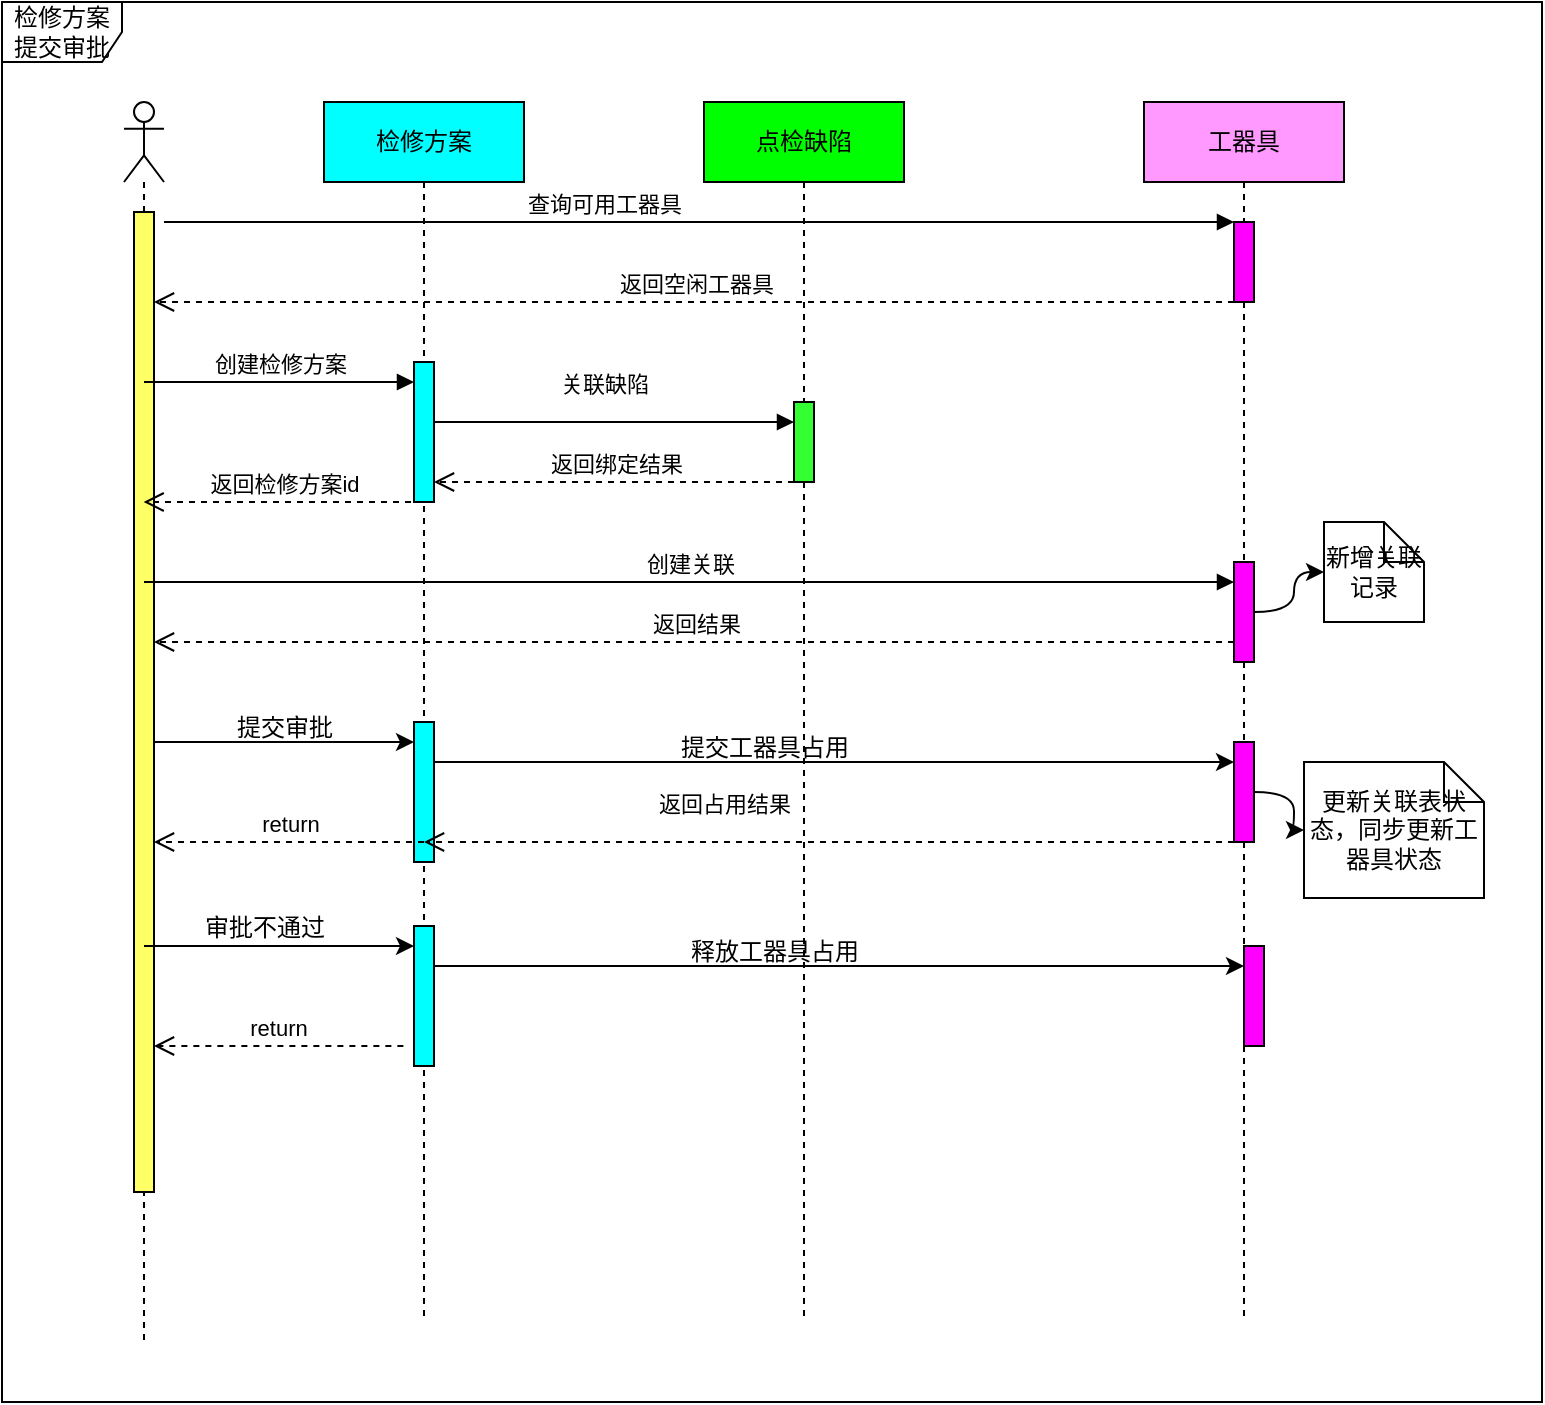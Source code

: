 <mxfile version="21.6.6" type="github">
  <diagram name="第 1 页" id="LS9TAyjhHWT86cu8HGGN">
    <mxGraphModel dx="989" dy="527" grid="1" gridSize="10" guides="1" tooltips="1" connect="1" arrows="1" fold="1" page="1" pageScale="1" pageWidth="827" pageHeight="1169" math="0" shadow="0">
      <root>
        <mxCell id="0" />
        <mxCell id="1" parent="0" />
        <mxCell id="Yu1JXXxfSo9A74xn88HE-2" value="检修方案提交审批" style="shape=umlFrame;whiteSpace=wrap;html=1;pointerEvents=0;" vertex="1" parent="1">
          <mxGeometry x="29" y="20" width="770" height="700" as="geometry" />
        </mxCell>
        <mxCell id="Yu1JXXxfSo9A74xn88HE-4" value="检修方案" style="shape=umlLifeline;perimeter=lifelinePerimeter;whiteSpace=wrap;html=1;container=1;dropTarget=0;collapsible=0;recursiveResize=0;outlineConnect=0;portConstraint=eastwest;newEdgeStyle={&quot;edgeStyle&quot;:&quot;elbowEdgeStyle&quot;,&quot;elbow&quot;:&quot;vertical&quot;,&quot;curved&quot;:0,&quot;rounded&quot;:0};fillColor=#00FFFF;" vertex="1" parent="1">
          <mxGeometry x="190" y="70" width="100" height="610" as="geometry" />
        </mxCell>
        <mxCell id="Yu1JXXxfSo9A74xn88HE-17" value="" style="html=1;points=[];perimeter=orthogonalPerimeter;outlineConnect=0;targetShapes=umlLifeline;portConstraint=eastwest;newEdgeStyle={&quot;edgeStyle&quot;:&quot;elbowEdgeStyle&quot;,&quot;elbow&quot;:&quot;vertical&quot;,&quot;curved&quot;:0,&quot;rounded&quot;:0};fillColor=#00FFFF;" vertex="1" parent="Yu1JXXxfSo9A74xn88HE-4">
          <mxGeometry x="45" y="130" width="10" height="70" as="geometry" />
        </mxCell>
        <mxCell id="Yu1JXXxfSo9A74xn88HE-25" value="" style="html=1;points=[];perimeter=orthogonalPerimeter;outlineConnect=0;targetShapes=umlLifeline;portConstraint=eastwest;newEdgeStyle={&quot;edgeStyle&quot;:&quot;elbowEdgeStyle&quot;,&quot;elbow&quot;:&quot;vertical&quot;,&quot;curved&quot;:0,&quot;rounded&quot;:0};fillColor=#00FFFF;" vertex="1" parent="Yu1JXXxfSo9A74xn88HE-4">
          <mxGeometry x="45" y="310" width="10" height="70" as="geometry" />
        </mxCell>
        <mxCell id="Yu1JXXxfSo9A74xn88HE-58" value="" style="html=1;points=[];perimeter=orthogonalPerimeter;outlineConnect=0;targetShapes=umlLifeline;portConstraint=eastwest;newEdgeStyle={&quot;edgeStyle&quot;:&quot;elbowEdgeStyle&quot;,&quot;elbow&quot;:&quot;vertical&quot;,&quot;curved&quot;:0,&quot;rounded&quot;:0};fillColor=#00FFFF;" vertex="1" parent="Yu1JXXxfSo9A74xn88HE-4">
          <mxGeometry x="45" y="412" width="10" height="70" as="geometry" />
        </mxCell>
        <mxCell id="Yu1JXXxfSo9A74xn88HE-5" value="点检缺陷" style="shape=umlLifeline;perimeter=lifelinePerimeter;whiteSpace=wrap;html=1;container=1;dropTarget=0;collapsible=0;recursiveResize=0;outlineConnect=0;portConstraint=eastwest;newEdgeStyle={&quot;edgeStyle&quot;:&quot;elbowEdgeStyle&quot;,&quot;elbow&quot;:&quot;vertical&quot;,&quot;curved&quot;:0,&quot;rounded&quot;:0};fillColor=#00FF00;" vertex="1" parent="1">
          <mxGeometry x="380" y="70" width="100" height="610" as="geometry" />
        </mxCell>
        <mxCell id="Yu1JXXxfSo9A74xn88HE-30" value="" style="html=1;points=[];perimeter=orthogonalPerimeter;outlineConnect=0;targetShapes=umlLifeline;portConstraint=eastwest;newEdgeStyle={&quot;edgeStyle&quot;:&quot;elbowEdgeStyle&quot;,&quot;elbow&quot;:&quot;vertical&quot;,&quot;curved&quot;:0,&quot;rounded&quot;:0};fillColor=#33FF33;" vertex="1" parent="Yu1JXXxfSo9A74xn88HE-5">
          <mxGeometry x="45" y="150" width="10" height="40" as="geometry" />
        </mxCell>
        <mxCell id="Yu1JXXxfSo9A74xn88HE-6" value="工器具" style="shape=umlLifeline;perimeter=lifelinePerimeter;whiteSpace=wrap;html=1;container=1;dropTarget=0;collapsible=0;recursiveResize=0;outlineConnect=0;portConstraint=eastwest;newEdgeStyle={&quot;edgeStyle&quot;:&quot;elbowEdgeStyle&quot;,&quot;elbow&quot;:&quot;vertical&quot;,&quot;curved&quot;:0,&quot;rounded&quot;:0};fillColor=#FF99FF;" vertex="1" parent="1">
          <mxGeometry x="600" y="70" width="100" height="610" as="geometry" />
        </mxCell>
        <mxCell id="Yu1JXXxfSo9A74xn88HE-9" value="" style="html=1;points=[];perimeter=orthogonalPerimeter;outlineConnect=0;targetShapes=umlLifeline;portConstraint=eastwest;newEdgeStyle={&quot;edgeStyle&quot;:&quot;elbowEdgeStyle&quot;,&quot;elbow&quot;:&quot;vertical&quot;,&quot;curved&quot;:0,&quot;rounded&quot;:0};fillColor=#FF00FF;" vertex="1" parent="Yu1JXXxfSo9A74xn88HE-6">
          <mxGeometry x="45" y="60" width="10" height="40" as="geometry" />
        </mxCell>
        <mxCell id="Yu1JXXxfSo9A74xn88HE-10" value="查询可用工器具" style="html=1;verticalAlign=bottom;endArrow=block;edgeStyle=elbowEdgeStyle;elbow=vertical;curved=0;rounded=0;" edge="1" target="Yu1JXXxfSo9A74xn88HE-9" parent="Yu1JXXxfSo9A74xn88HE-6">
          <mxGeometry x="-0.51" relative="1" as="geometry">
            <mxPoint x="-25" y="60" as="sourcePoint" />
            <Array as="points">
              <mxPoint x="-490" y="60" />
            </Array>
            <mxPoint as="offset" />
          </mxGeometry>
        </mxCell>
        <mxCell id="Yu1JXXxfSo9A74xn88HE-22" value="" style="html=1;points=[];perimeter=orthogonalPerimeter;outlineConnect=0;targetShapes=umlLifeline;portConstraint=eastwest;newEdgeStyle={&quot;edgeStyle&quot;:&quot;elbowEdgeStyle&quot;,&quot;elbow&quot;:&quot;vertical&quot;,&quot;curved&quot;:0,&quot;rounded&quot;:0};fillColor=#FF00FF;" vertex="1" parent="Yu1JXXxfSo9A74xn88HE-6">
          <mxGeometry x="45" y="230" width="10" height="50" as="geometry" />
        </mxCell>
        <mxCell id="Yu1JXXxfSo9A74xn88HE-33" value="" style="html=1;points=[];perimeter=orthogonalPerimeter;outlineConnect=0;targetShapes=umlLifeline;portConstraint=eastwest;newEdgeStyle={&quot;edgeStyle&quot;:&quot;elbowEdgeStyle&quot;,&quot;elbow&quot;:&quot;vertical&quot;,&quot;curved&quot;:0,&quot;rounded&quot;:0};fillColor=#FF00FF;" vertex="1" parent="Yu1JXXxfSo9A74xn88HE-6">
          <mxGeometry x="45" y="320" width="10" height="50" as="geometry" />
        </mxCell>
        <mxCell id="Yu1JXXxfSo9A74xn88HE-7" value="" style="shape=umlLifeline;perimeter=lifelinePerimeter;whiteSpace=wrap;html=1;container=1;dropTarget=0;collapsible=0;recursiveResize=0;outlineConnect=0;portConstraint=eastwest;newEdgeStyle={&quot;edgeStyle&quot;:&quot;elbowEdgeStyle&quot;,&quot;elbow&quot;:&quot;vertical&quot;,&quot;curved&quot;:0,&quot;rounded&quot;:0};participant=umlActor;" vertex="1" parent="1">
          <mxGeometry x="90" y="70" width="20" height="620" as="geometry" />
        </mxCell>
        <mxCell id="Yu1JXXxfSo9A74xn88HE-8" value="" style="html=1;points=[];perimeter=orthogonalPerimeter;outlineConnect=0;targetShapes=umlLifeline;portConstraint=eastwest;newEdgeStyle={&quot;edgeStyle&quot;:&quot;elbowEdgeStyle&quot;,&quot;elbow&quot;:&quot;vertical&quot;,&quot;curved&quot;:0,&quot;rounded&quot;:0};fillColor=#FFFF66;" vertex="1" parent="Yu1JXXxfSo9A74xn88HE-7">
          <mxGeometry x="5" y="55" width="10" height="490" as="geometry" />
        </mxCell>
        <mxCell id="Yu1JXXxfSo9A74xn88HE-11" value="返回空闲工器具" style="html=1;verticalAlign=bottom;endArrow=open;dashed=1;endSize=8;edgeStyle=elbowEdgeStyle;elbow=vertical;curved=0;rounded=0;" edge="1" source="Yu1JXXxfSo9A74xn88HE-9" parent="1" target="Yu1JXXxfSo9A74xn88HE-8">
          <mxGeometry x="-0.001" relative="1" as="geometry">
            <mxPoint x="480" y="205" as="targetPoint" />
            <mxPoint x="555.0" y="190.0" as="sourcePoint" />
            <Array as="points">
              <mxPoint x="610" y="170" />
              <mxPoint x="650" y="180" />
            </Array>
            <mxPoint as="offset" />
          </mxGeometry>
        </mxCell>
        <mxCell id="Yu1JXXxfSo9A74xn88HE-18" value="创建检修方案" style="html=1;verticalAlign=bottom;endArrow=block;edgeStyle=elbowEdgeStyle;elbow=vertical;curved=0;rounded=0;" edge="1" target="Yu1JXXxfSo9A74xn88HE-17" parent="1" source="Yu1JXXxfSo9A74xn88HE-7">
          <mxGeometry x="-0.0" relative="1" as="geometry">
            <mxPoint x="160" y="180" as="sourcePoint" />
            <Array as="points">
              <mxPoint x="180" y="210" />
              <mxPoint x="160" y="220" />
              <mxPoint x="173" y="230" />
            </Array>
            <mxPoint as="offset" />
          </mxGeometry>
        </mxCell>
        <mxCell id="Yu1JXXxfSo9A74xn88HE-21" value="返回检修方案id" style="html=1;verticalAlign=bottom;endArrow=open;dashed=1;endSize=8;edgeStyle=elbowEdgeStyle;elbow=vertical;curved=0;rounded=0;" edge="1" parent="1">
          <mxGeometry relative="1" as="geometry">
            <mxPoint x="239.5" y="269.999" as="sourcePoint" />
            <mxPoint x="99.81" y="269.999" as="targetPoint" />
          </mxGeometry>
        </mxCell>
        <mxCell id="Yu1JXXxfSo9A74xn88HE-23" value="创建关联" style="html=1;verticalAlign=bottom;endArrow=block;edgeStyle=elbowEdgeStyle;elbow=vertical;curved=0;rounded=0;" edge="1" target="Yu1JXXxfSo9A74xn88HE-22" parent="1" source="Yu1JXXxfSo9A74xn88HE-7">
          <mxGeometry relative="1" as="geometry">
            <mxPoint x="575" y="300" as="sourcePoint" />
            <Array as="points">
              <mxPoint x="460" y="310" />
            </Array>
          </mxGeometry>
        </mxCell>
        <mxCell id="Yu1JXXxfSo9A74xn88HE-24" value="返回结果" style="html=1;verticalAlign=bottom;endArrow=open;dashed=1;endSize=8;edgeStyle=elbowEdgeStyle;elbow=vertical;curved=0;rounded=0;" edge="1" source="Yu1JXXxfSo9A74xn88HE-22" parent="1" target="Yu1JXXxfSo9A74xn88HE-8">
          <mxGeometry x="-0.001" relative="1" as="geometry">
            <mxPoint x="575" y="375" as="targetPoint" />
            <Array as="points">
              <mxPoint x="430" y="340" />
              <mxPoint x="480" y="370" />
              <mxPoint x="510" y="310" />
            </Array>
            <mxPoint as="offset" />
          </mxGeometry>
        </mxCell>
        <mxCell id="Yu1JXXxfSo9A74xn88HE-27" style="edgeStyle=elbowEdgeStyle;rounded=0;orthogonalLoop=1;jettySize=auto;html=1;elbow=vertical;curved=0;" edge="1" parent="1" source="Yu1JXXxfSo9A74xn88HE-8" target="Yu1JXXxfSo9A74xn88HE-25">
          <mxGeometry relative="1" as="geometry">
            <Array as="points">
              <mxPoint x="180" y="390" />
            </Array>
          </mxGeometry>
        </mxCell>
        <mxCell id="Yu1JXXxfSo9A74xn88HE-28" value="提交审批" style="text;html=1;align=center;verticalAlign=middle;resizable=0;points=[];autosize=1;strokeColor=none;fillColor=none;" vertex="1" parent="1">
          <mxGeometry x="135" y="368" width="70" height="30" as="geometry" />
        </mxCell>
        <mxCell id="Yu1JXXxfSo9A74xn88HE-32" value="返回绑定结果" style="html=1;verticalAlign=bottom;endArrow=open;dashed=1;endSize=8;edgeStyle=elbowEdgeStyle;elbow=vertical;curved=0;rounded=0;" edge="1" source="Yu1JXXxfSo9A74xn88HE-30" parent="1" target="Yu1JXXxfSo9A74xn88HE-17">
          <mxGeometry x="-0.004" relative="1" as="geometry">
            <mxPoint x="355" y="295" as="targetPoint" />
            <Array as="points">
              <mxPoint x="335" y="260" />
            </Array>
            <mxPoint as="offset" />
          </mxGeometry>
        </mxCell>
        <mxCell id="Yu1JXXxfSo9A74xn88HE-31" value="关联缺陷" style="html=1;verticalAlign=bottom;endArrow=block;edgeStyle=elbowEdgeStyle;elbow=vertical;curved=0;rounded=0;" edge="1" target="Yu1JXXxfSo9A74xn88HE-30" parent="1" source="Yu1JXXxfSo9A74xn88HE-17">
          <mxGeometry x="-0.056" y="10" relative="1" as="geometry">
            <mxPoint x="355" y="220" as="sourcePoint" />
            <Array as="points">
              <mxPoint x="340" y="230" />
            </Array>
            <mxPoint as="offset" />
          </mxGeometry>
        </mxCell>
        <mxCell id="Yu1JXXxfSo9A74xn88HE-34" style="edgeStyle=elbowEdgeStyle;rounded=0;orthogonalLoop=1;jettySize=auto;html=1;elbow=vertical;curved=0;" edge="1" parent="1" source="Yu1JXXxfSo9A74xn88HE-25" target="Yu1JXXxfSo9A74xn88HE-33">
          <mxGeometry relative="1" as="geometry">
            <Array as="points">
              <mxPoint x="540" y="400" />
            </Array>
          </mxGeometry>
        </mxCell>
        <mxCell id="Yu1JXXxfSo9A74xn88HE-35" value="提交工器具占用" style="text;html=1;align=center;verticalAlign=middle;resizable=0;points=[];autosize=1;strokeColor=none;fillColor=none;" vertex="1" parent="1">
          <mxGeometry x="355" y="378" width="110" height="30" as="geometry" />
        </mxCell>
        <mxCell id="Yu1JXXxfSo9A74xn88HE-37" value="返回占用结果" style="html=1;verticalAlign=bottom;endArrow=open;dashed=1;endSize=8;edgeStyle=elbowEdgeStyle;elbow=vertical;curved=0;rounded=0;" edge="1" parent="1" source="Yu1JXXxfSo9A74xn88HE-33" target="Yu1JXXxfSo9A74xn88HE-4">
          <mxGeometry x="0.259" y="-10" relative="1" as="geometry">
            <mxPoint x="500" y="370" as="sourcePoint" />
            <mxPoint x="420" y="370" as="targetPoint" />
            <Array as="points">
              <mxPoint x="460" y="440" />
            </Array>
            <mxPoint as="offset" />
          </mxGeometry>
        </mxCell>
        <mxCell id="Yu1JXXxfSo9A74xn88HE-40" value="更新关联表状态，同步更新工器具状态" style="shape=note;size=20;whiteSpace=wrap;html=1;" vertex="1" parent="1">
          <mxGeometry x="680" y="400" width="90" height="68" as="geometry" />
        </mxCell>
        <mxCell id="Yu1JXXxfSo9A74xn88HE-41" style="edgeStyle=orthogonalEdgeStyle;rounded=0;orthogonalLoop=1;jettySize=auto;html=1;elbow=vertical;curved=1;entryX=0;entryY=0.5;entryDx=0;entryDy=0;entryPerimeter=0;" edge="1" parent="1" source="Yu1JXXxfSo9A74xn88HE-33" target="Yu1JXXxfSo9A74xn88HE-40">
          <mxGeometry relative="1" as="geometry" />
        </mxCell>
        <mxCell id="Yu1JXXxfSo9A74xn88HE-42" value="新增关联记录" style="shape=note;size=20;whiteSpace=wrap;html=1;" vertex="1" parent="1">
          <mxGeometry x="690" y="280" width="50" height="50" as="geometry" />
        </mxCell>
        <mxCell id="Yu1JXXxfSo9A74xn88HE-43" style="edgeStyle=orthogonalEdgeStyle;rounded=0;orthogonalLoop=1;jettySize=auto;html=1;elbow=vertical;curved=1;entryX=0;entryY=0.5;entryDx=0;entryDy=0;entryPerimeter=0;" edge="1" parent="1" source="Yu1JXXxfSo9A74xn88HE-22" target="Yu1JXXxfSo9A74xn88HE-42">
          <mxGeometry relative="1" as="geometry" />
        </mxCell>
        <mxCell id="Yu1JXXxfSo9A74xn88HE-59" value="" style="html=1;points=[];perimeter=orthogonalPerimeter;outlineConnect=0;targetShapes=umlLifeline;portConstraint=eastwest;newEdgeStyle={&quot;edgeStyle&quot;:&quot;elbowEdgeStyle&quot;,&quot;elbow&quot;:&quot;vertical&quot;,&quot;curved&quot;:0,&quot;rounded&quot;:0};fillColor=#FF00FF;" vertex="1" parent="1">
          <mxGeometry x="650" y="492" width="10" height="50" as="geometry" />
        </mxCell>
        <mxCell id="Yu1JXXxfSo9A74xn88HE-60" style="edgeStyle=elbowEdgeStyle;rounded=0;orthogonalLoop=1;jettySize=auto;html=1;elbow=vertical;curved=0;exitX=0.5;exitY=0.749;exitDx=0;exitDy=0;exitPerimeter=0;" edge="1" parent="1" target="Yu1JXXxfSo9A74xn88HE-58" source="Yu1JXXxfSo9A74xn88HE-8">
          <mxGeometry relative="1" as="geometry">
            <mxPoint x="110" y="492" as="sourcePoint" />
            <Array as="points">
              <mxPoint x="185" y="492" />
            </Array>
          </mxGeometry>
        </mxCell>
        <mxCell id="Yu1JXXxfSo9A74xn88HE-61" style="edgeStyle=elbowEdgeStyle;rounded=0;orthogonalLoop=1;jettySize=auto;html=1;elbow=vertical;curved=0;" edge="1" parent="1" source="Yu1JXXxfSo9A74xn88HE-58" target="Yu1JXXxfSo9A74xn88HE-59">
          <mxGeometry relative="1" as="geometry">
            <Array as="points">
              <mxPoint x="545" y="502" />
            </Array>
          </mxGeometry>
        </mxCell>
        <mxCell id="Yu1JXXxfSo9A74xn88HE-62" value="释放工器具占用" style="text;html=1;align=center;verticalAlign=middle;resizable=0;points=[];autosize=1;strokeColor=none;fillColor=none;" vertex="1" parent="1">
          <mxGeometry x="360" y="480" width="110" height="30" as="geometry" />
        </mxCell>
        <mxCell id="Yu1JXXxfSo9A74xn88HE-65" value="return" style="html=1;verticalAlign=bottom;endArrow=open;dashed=1;endSize=8;edgeStyle=elbowEdgeStyle;elbow=vertical;curved=0;rounded=0;" edge="1" parent="1" target="Yu1JXXxfSo9A74xn88HE-8">
          <mxGeometry relative="1" as="geometry">
            <mxPoint x="240" y="440" as="sourcePoint" />
            <mxPoint x="150" y="440" as="targetPoint" />
          </mxGeometry>
        </mxCell>
        <mxCell id="Yu1JXXxfSo9A74xn88HE-66" value="return" style="html=1;verticalAlign=bottom;endArrow=open;dashed=1;endSize=8;edgeStyle=elbowEdgeStyle;elbow=vertical;curved=0;rounded=0;" edge="1" parent="1" target="Yu1JXXxfSo9A74xn88HE-8">
          <mxGeometry relative="1" as="geometry">
            <mxPoint x="229.69" y="541.999" as="sourcePoint" />
            <mxPoint x="90.0" y="541.999" as="targetPoint" />
          </mxGeometry>
        </mxCell>
        <mxCell id="Yu1JXXxfSo9A74xn88HE-67" value="审批不通过" style="text;html=1;align=center;verticalAlign=middle;resizable=0;points=[];autosize=1;strokeColor=none;fillColor=none;" vertex="1" parent="1">
          <mxGeometry x="120" y="468" width="80" height="30" as="geometry" />
        </mxCell>
      </root>
    </mxGraphModel>
  </diagram>
</mxfile>

